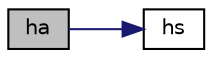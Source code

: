 digraph "ha"
{
  bgcolor="transparent";
  edge [fontname="Helvetica",fontsize="10",labelfontname="Helvetica",labelfontsize="10"];
  node [fontname="Helvetica",fontsize="10",shape=record];
  rankdir="LR";
  Node154 [label="ha",height=0.2,width=0.4,color="black", fillcolor="grey75", style="filled", fontcolor="black"];
  Node154 -> Node155 [color="midnightblue",fontsize="10",style="solid",fontname="Helvetica"];
  Node155 [label="hs",height=0.2,width=0.4,color="black",URL="$a31717.html#af7e93c786c1bd6230616e0c98e58a977",tooltip="Sensible enthalpy [J/kmol]. "];
}
